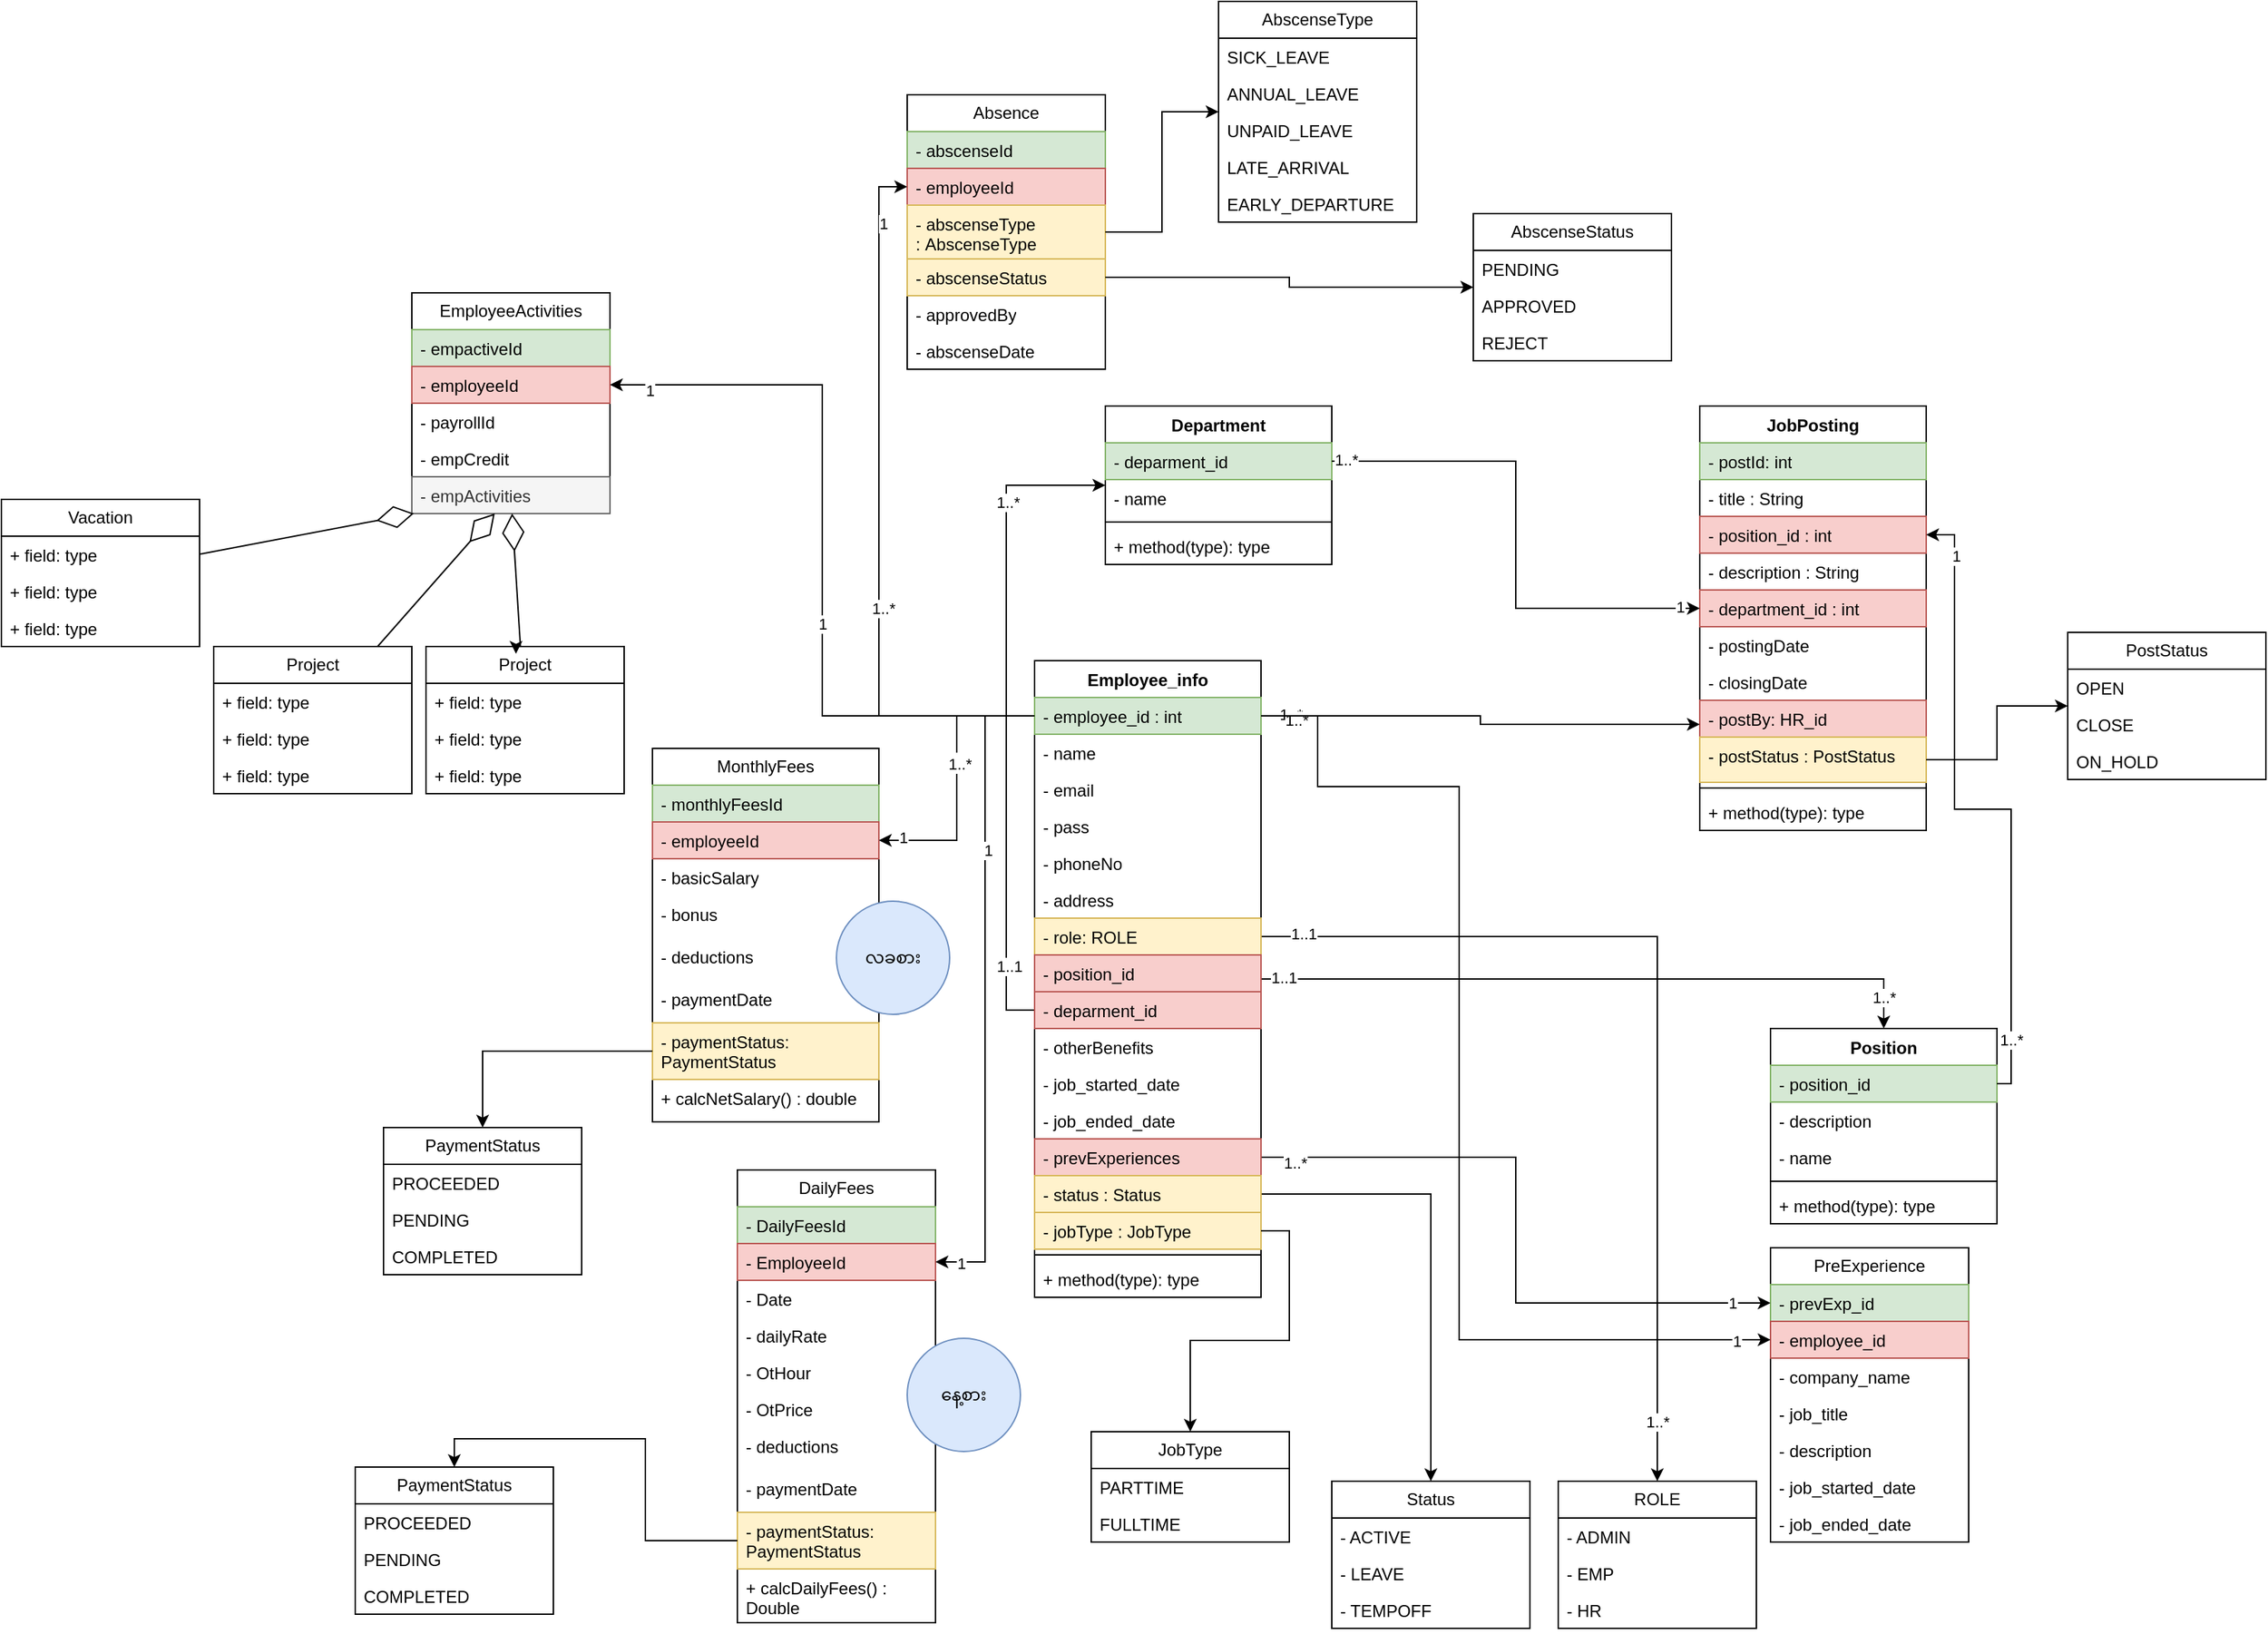 <mxfile version="28.0.4">
  <diagram name="Page-1" id="ee27kHc8algbAfOCzAJo">
    <mxGraphModel dx="3001" dy="1971" grid="1" gridSize="10" guides="1" tooltips="1" connect="1" arrows="1" fold="1" page="1" pageScale="1" pageWidth="1100" pageHeight="850" math="0" shadow="0">
      <root>
        <mxCell id="0" />
        <mxCell id="1" parent="0" />
        <mxCell id="5F5zVqyueiuRCVXOXO70-5" value="ROLE" style="swimlane;fontStyle=0;childLayout=stackLayout;horizontal=1;startSize=26;fillColor=none;horizontalStack=0;resizeParent=1;resizeParentMax=0;resizeLast=0;collapsible=1;marginBottom=0;whiteSpace=wrap;html=1;" parent="1" vertex="1">
          <mxGeometry x="600" y="590" width="140" height="104" as="geometry" />
        </mxCell>
        <mxCell id="5F5zVqyueiuRCVXOXO70-6" value="- ADMIN" style="text;strokeColor=none;fillColor=none;align=left;verticalAlign=top;spacingLeft=4;spacingRight=4;overflow=hidden;rotatable=0;points=[[0,0.5],[1,0.5]];portConstraint=eastwest;whiteSpace=wrap;html=1;" parent="5F5zVqyueiuRCVXOXO70-5" vertex="1">
          <mxGeometry y="26" width="140" height="26" as="geometry" />
        </mxCell>
        <mxCell id="5F5zVqyueiuRCVXOXO70-7" value="- EMP" style="text;strokeColor=none;fillColor=none;align=left;verticalAlign=top;spacingLeft=4;spacingRight=4;overflow=hidden;rotatable=0;points=[[0,0.5],[1,0.5]];portConstraint=eastwest;whiteSpace=wrap;html=1;" parent="5F5zVqyueiuRCVXOXO70-5" vertex="1">
          <mxGeometry y="52" width="140" height="26" as="geometry" />
        </mxCell>
        <mxCell id="5F5zVqyueiuRCVXOXO70-8" value="- HR" style="text;strokeColor=none;fillColor=none;align=left;verticalAlign=top;spacingLeft=4;spacingRight=4;overflow=hidden;rotatable=0;points=[[0,0.5],[1,0.5]];portConstraint=eastwest;whiteSpace=wrap;html=1;" parent="5F5zVqyueiuRCVXOXO70-5" vertex="1">
          <mxGeometry y="78" width="140" height="26" as="geometry" />
        </mxCell>
        <mxCell id="5F5zVqyueiuRCVXOXO70-37" value="Status" style="swimlane;fontStyle=0;childLayout=stackLayout;horizontal=1;startSize=26;fillColor=none;horizontalStack=0;resizeParent=1;resizeParentMax=0;resizeLast=0;collapsible=1;marginBottom=0;whiteSpace=wrap;html=1;" parent="1" vertex="1">
          <mxGeometry x="440" y="590" width="140" height="104" as="geometry" />
        </mxCell>
        <mxCell id="5F5zVqyueiuRCVXOXO70-38" value="- ACTIVE&lt;span style=&quot;white-space: pre;&quot;&gt;&#x9;&lt;/span&gt;" style="text;strokeColor=none;fillColor=none;align=left;verticalAlign=top;spacingLeft=4;spacingRight=4;overflow=hidden;rotatable=0;points=[[0,0.5],[1,0.5]];portConstraint=eastwest;whiteSpace=wrap;html=1;" parent="5F5zVqyueiuRCVXOXO70-37" vertex="1">
          <mxGeometry y="26" width="140" height="26" as="geometry" />
        </mxCell>
        <mxCell id="5F5zVqyueiuRCVXOXO70-39" value="- LEAVE" style="text;strokeColor=none;fillColor=none;align=left;verticalAlign=top;spacingLeft=4;spacingRight=4;overflow=hidden;rotatable=0;points=[[0,0.5],[1,0.5]];portConstraint=eastwest;whiteSpace=wrap;html=1;" parent="5F5zVqyueiuRCVXOXO70-37" vertex="1">
          <mxGeometry y="52" width="140" height="26" as="geometry" />
        </mxCell>
        <mxCell id="5F5zVqyueiuRCVXOXO70-40" value="- TEMPOFF" style="text;strokeColor=none;fillColor=none;align=left;verticalAlign=top;spacingLeft=4;spacingRight=4;overflow=hidden;rotatable=0;points=[[0,0.5],[1,0.5]];portConstraint=eastwest;whiteSpace=wrap;html=1;" parent="5F5zVqyueiuRCVXOXO70-37" vertex="1">
          <mxGeometry y="78" width="140" height="26" as="geometry" />
        </mxCell>
        <mxCell id="3r36-KU8bIKR_UHafq0v-5" style="edgeStyle=orthogonalEdgeStyle;rounded=0;orthogonalLoop=1;jettySize=auto;html=1;entryX=0.5;entryY=0;entryDx=0;entryDy=0;exitX=1;exitY=0.5;exitDx=0;exitDy=0;" parent="1" source="3r36-KU8bIKR_UHafq0v-51" target="3r36-KU8bIKR_UHafq0v-36" edge="1">
          <mxGeometry relative="1" as="geometry">
            <mxPoint x="490" y="229" as="sourcePoint" />
            <mxPoint x="870" y="260" as="targetPoint" />
          </mxGeometry>
        </mxCell>
        <mxCell id="3r36-KU8bIKR_UHafq0v-8" value="1..*" style="edgeLabel;html=1;align=center;verticalAlign=middle;resizable=0;points=[];" parent="3r36-KU8bIKR_UHafq0v-5" vertex="1" connectable="0">
          <mxGeometry x="0.905" relative="1" as="geometry">
            <mxPoint as="offset" />
          </mxGeometry>
        </mxCell>
        <mxCell id="3r36-KU8bIKR_UHafq0v-89" value="1..1" style="edgeLabel;html=1;align=center;verticalAlign=middle;resizable=0;points=[];" parent="3r36-KU8bIKR_UHafq0v-5" vertex="1" connectable="0">
          <mxGeometry x="-0.935" y="1" relative="1" as="geometry">
            <mxPoint as="offset" />
          </mxGeometry>
        </mxCell>
        <mxCell id="3r36-KU8bIKR_UHafq0v-9" style="edgeStyle=orthogonalEdgeStyle;rounded=0;orthogonalLoop=1;jettySize=auto;html=1;exitX=1;exitY=0.5;exitDx=0;exitDy=0;" parent="1" source="3r36-KU8bIKR_UHafq0v-74" target="5F5zVqyueiuRCVXOXO70-5" edge="1">
          <mxGeometry relative="1" as="geometry">
            <mxPoint x="490" y="203" as="sourcePoint" />
          </mxGeometry>
        </mxCell>
        <mxCell id="3r36-KU8bIKR_UHafq0v-18" value="1..*" style="edgeLabel;html=1;align=center;verticalAlign=middle;resizable=0;points=[];" parent="3r36-KU8bIKR_UHafq0v-9" vertex="1" connectable="0">
          <mxGeometry x="0.873" relative="1" as="geometry">
            <mxPoint as="offset" />
          </mxGeometry>
        </mxCell>
        <mxCell id="3r36-KU8bIKR_UHafq0v-19" value="1..1" style="edgeLabel;html=1;align=center;verticalAlign=middle;resizable=0;points=[];" parent="3r36-KU8bIKR_UHafq0v-9" vertex="1" connectable="0">
          <mxGeometry x="-0.911" y="2" relative="1" as="geometry">
            <mxPoint as="offset" />
          </mxGeometry>
        </mxCell>
        <mxCell id="3r36-KU8bIKR_UHafq0v-10" style="edgeStyle=orthogonalEdgeStyle;rounded=0;orthogonalLoop=1;jettySize=auto;html=1;exitX=1;exitY=0.5;exitDx=0;exitDy=0;entryX=0.5;entryY=0;entryDx=0;entryDy=0;" parent="1" source="3r36-KU8bIKR_UHafq0v-79" target="5F5zVqyueiuRCVXOXO70-37" edge="1">
          <mxGeometry relative="1" as="geometry">
            <mxPoint x="490" y="333" as="sourcePoint" />
          </mxGeometry>
        </mxCell>
        <mxCell id="3r36-KU8bIKR_UHafq0v-16" style="edgeStyle=orthogonalEdgeStyle;rounded=0;orthogonalLoop=1;jettySize=auto;html=1;exitX=0;exitY=0.5;exitDx=0;exitDy=0;" parent="1" source="3r36-KU8bIKR_UHafq0v-76" target="3r36-KU8bIKR_UHafq0v-43" edge="1">
          <mxGeometry relative="1" as="geometry">
            <mxPoint x="350" y="255.0" as="sourcePoint" />
            <mxPoint x="230" y="242.048" as="targetPoint" />
            <Array as="points">
              <mxPoint x="210" y="257" />
              <mxPoint x="210" y="-114" />
            </Array>
          </mxGeometry>
        </mxCell>
        <mxCell id="3r36-KU8bIKR_UHafq0v-20" value="1..*" style="edgeLabel;html=1;align=center;verticalAlign=middle;resizable=0;points=[];" parent="3r36-KU8bIKR_UHafq0v-16" vertex="1" connectable="0">
          <mxGeometry x="0.645" y="-1" relative="1" as="geometry">
            <mxPoint as="offset" />
          </mxGeometry>
        </mxCell>
        <mxCell id="3r36-KU8bIKR_UHafq0v-21" value="1..1" style="edgeLabel;html=1;align=center;verticalAlign=middle;resizable=0;points=[];" parent="3r36-KU8bIKR_UHafq0v-16" vertex="1" connectable="0">
          <mxGeometry x="-0.778" y="-2" relative="1" as="geometry">
            <mxPoint as="offset" />
          </mxGeometry>
        </mxCell>
        <mxCell id="3r36-KU8bIKR_UHafq0v-22" value="PreExperience" style="swimlane;fontStyle=0;childLayout=stackLayout;horizontal=1;startSize=26;fillColor=none;horizontalStack=0;resizeParent=1;resizeParentMax=0;resizeLast=0;collapsible=1;marginBottom=0;whiteSpace=wrap;html=1;" parent="1" vertex="1">
          <mxGeometry x="750" y="425" width="140" height="208" as="geometry" />
        </mxCell>
        <mxCell id="3r36-KU8bIKR_UHafq0v-23" value="- prevExp_id" style="text;strokeColor=#82b366;fillColor=#d5e8d4;align=left;verticalAlign=top;spacingLeft=4;spacingRight=4;overflow=hidden;rotatable=0;points=[[0,0.5],[1,0.5]];portConstraint=eastwest;whiteSpace=wrap;html=1;" parent="3r36-KU8bIKR_UHafq0v-22" vertex="1">
          <mxGeometry y="26" width="140" height="26" as="geometry" />
        </mxCell>
        <mxCell id="3r36-KU8bIKR_UHafq0v-24" value="- employee_id" style="text;strokeColor=#b85450;fillColor=#f8cecc;align=left;verticalAlign=top;spacingLeft=4;spacingRight=4;overflow=hidden;rotatable=0;points=[[0,0.5],[1,0.5]];portConstraint=eastwest;whiteSpace=wrap;html=1;" parent="3r36-KU8bIKR_UHafq0v-22" vertex="1">
          <mxGeometry y="52" width="140" height="26" as="geometry" />
        </mxCell>
        <mxCell id="3r36-KU8bIKR_UHafq0v-29" value="- company_name" style="text;strokeColor=none;fillColor=none;align=left;verticalAlign=top;spacingLeft=4;spacingRight=4;overflow=hidden;rotatable=0;points=[[0,0.5],[1,0.5]];portConstraint=eastwest;whiteSpace=wrap;html=1;" parent="3r36-KU8bIKR_UHafq0v-22" vertex="1">
          <mxGeometry y="78" width="140" height="26" as="geometry" />
        </mxCell>
        <mxCell id="3r36-KU8bIKR_UHafq0v-25" value="- job_title" style="text;strokeColor=none;fillColor=none;align=left;verticalAlign=top;spacingLeft=4;spacingRight=4;overflow=hidden;rotatable=0;points=[[0,0.5],[1,0.5]];portConstraint=eastwest;whiteSpace=wrap;html=1;" parent="3r36-KU8bIKR_UHafq0v-22" vertex="1">
          <mxGeometry y="104" width="140" height="26" as="geometry" />
        </mxCell>
        <mxCell id="3r36-KU8bIKR_UHafq0v-99" value="- description" style="text;strokeColor=none;fillColor=none;align=left;verticalAlign=top;spacingLeft=4;spacingRight=4;overflow=hidden;rotatable=0;points=[[0,0.5],[1,0.5]];portConstraint=eastwest;whiteSpace=wrap;html=1;" parent="3r36-KU8bIKR_UHafq0v-22" vertex="1">
          <mxGeometry y="130" width="140" height="26" as="geometry" />
        </mxCell>
        <mxCell id="3r36-KU8bIKR_UHafq0v-26" value="- job_started_date" style="text;strokeColor=none;fillColor=none;align=left;verticalAlign=top;spacingLeft=4;spacingRight=4;overflow=hidden;rotatable=0;points=[[0,0.5],[1,0.5]];portConstraint=eastwest;whiteSpace=wrap;html=1;" parent="3r36-KU8bIKR_UHafq0v-22" vertex="1">
          <mxGeometry y="156" width="140" height="26" as="geometry" />
        </mxCell>
        <mxCell id="3r36-KU8bIKR_UHafq0v-27" value="- job_ended_date" style="text;strokeColor=none;fillColor=none;align=left;verticalAlign=top;spacingLeft=4;spacingRight=4;overflow=hidden;rotatable=0;points=[[0,0.5],[1,0.5]];portConstraint=eastwest;whiteSpace=wrap;html=1;" parent="3r36-KU8bIKR_UHafq0v-22" vertex="1">
          <mxGeometry y="182" width="140" height="26" as="geometry" />
        </mxCell>
        <mxCell id="3r36-KU8bIKR_UHafq0v-30" value="" style="edgeStyle=orthogonalEdgeStyle;rounded=0;orthogonalLoop=1;jettySize=auto;html=1;exitX=1;exitY=0.5;exitDx=0;exitDy=0;" parent="1" source="3r36-KU8bIKR_UHafq0v-82" target="3r36-KU8bIKR_UHafq0v-23" edge="1">
          <mxGeometry x="-0.001" relative="1" as="geometry">
            <mxPoint x="490" y="411" as="sourcePoint" />
            <mxPoint as="offset" />
          </mxGeometry>
        </mxCell>
        <mxCell id="LSk2oInSMN4qlBTYYNHB-20" value="1..*" style="edgeLabel;html=1;align=center;verticalAlign=middle;resizable=0;points=[];" parent="3r36-KU8bIKR_UHafq0v-30" vertex="1" connectable="0">
          <mxGeometry x="-0.897" y="-4" relative="1" as="geometry">
            <mxPoint as="offset" />
          </mxGeometry>
        </mxCell>
        <mxCell id="LSk2oInSMN4qlBTYYNHB-22" value="1" style="edgeLabel;html=1;align=center;verticalAlign=middle;resizable=0;points=[];" parent="3r36-KU8bIKR_UHafq0v-30" vertex="1" connectable="0">
          <mxGeometry x="0.883" relative="1" as="geometry">
            <mxPoint as="offset" />
          </mxGeometry>
        </mxCell>
        <mxCell id="3r36-KU8bIKR_UHafq0v-31" style="edgeStyle=orthogonalEdgeStyle;rounded=0;orthogonalLoop=1;jettySize=auto;html=1;entryX=0;entryY=0.5;entryDx=0;entryDy=0;exitX=1;exitY=0.5;exitDx=0;exitDy=0;" parent="1" source="3r36-KU8bIKR_UHafq0v-70" target="3r36-KU8bIKR_UHafq0v-24" edge="1">
          <mxGeometry relative="1" as="geometry">
            <mxPoint x="490" y="99" as="sourcePoint" />
            <Array as="points">
              <mxPoint x="430" y="99" />
              <mxPoint x="530" y="99" />
              <mxPoint x="530" y="490" />
            </Array>
          </mxGeometry>
        </mxCell>
        <mxCell id="LSk2oInSMN4qlBTYYNHB-18" value="1..*" style="edgeLabel;html=1;align=center;verticalAlign=middle;resizable=0;points=[];" parent="3r36-KU8bIKR_UHafq0v-31" vertex="1" connectable="0">
          <mxGeometry x="-0.949" y="1" relative="1" as="geometry">
            <mxPoint as="offset" />
          </mxGeometry>
        </mxCell>
        <mxCell id="LSk2oInSMN4qlBTYYNHB-19" value="1" style="edgeLabel;html=1;align=center;verticalAlign=middle;resizable=0;points=[];" parent="3r36-KU8bIKR_UHafq0v-31" vertex="1" connectable="0">
          <mxGeometry x="0.939" y="-1" relative="1" as="geometry">
            <mxPoint as="offset" />
          </mxGeometry>
        </mxCell>
        <mxCell id="LSk2oInSMN4qlBTYYNHB-21" value="1..*" style="edgeLabel;html=1;align=center;verticalAlign=middle;resizable=0;points=[];" parent="3r36-KU8bIKR_UHafq0v-31" vertex="1" connectable="0">
          <mxGeometry x="-0.939" y="-3" relative="1" as="geometry">
            <mxPoint as="offset" />
          </mxGeometry>
        </mxCell>
        <mxCell id="3r36-KU8bIKR_UHafq0v-36" value="Position" style="swimlane;fontStyle=1;align=center;verticalAlign=top;childLayout=stackLayout;horizontal=1;startSize=26;horizontalStack=0;resizeParent=1;resizeParentMax=0;resizeLast=0;collapsible=1;marginBottom=0;whiteSpace=wrap;html=1;" parent="1" vertex="1">
          <mxGeometry x="750" y="270" width="160" height="138" as="geometry" />
        </mxCell>
        <mxCell id="3r36-KU8bIKR_UHafq0v-40" value="-&amp;nbsp;position_id" style="text;strokeColor=#82b366;fillColor=#d5e8d4;align=left;verticalAlign=top;spacingLeft=4;spacingRight=4;overflow=hidden;rotatable=0;points=[[0,0.5],[1,0.5]];portConstraint=eastwest;whiteSpace=wrap;html=1;" parent="3r36-KU8bIKR_UHafq0v-36" vertex="1">
          <mxGeometry y="26" width="160" height="26" as="geometry" />
        </mxCell>
        <mxCell id="3r36-KU8bIKR_UHafq0v-42" value="- description" style="text;strokeColor=none;fillColor=none;align=left;verticalAlign=top;spacingLeft=4;spacingRight=4;overflow=hidden;rotatable=0;points=[[0,0.5],[1,0.5]];portConstraint=eastwest;whiteSpace=wrap;html=1;" parent="3r36-KU8bIKR_UHafq0v-36" vertex="1">
          <mxGeometry y="52" width="160" height="26" as="geometry" />
        </mxCell>
        <mxCell id="3r36-KU8bIKR_UHafq0v-41" value="- name" style="text;strokeColor=none;fillColor=none;align=left;verticalAlign=top;spacingLeft=4;spacingRight=4;overflow=hidden;rotatable=0;points=[[0,0.5],[1,0.5]];portConstraint=eastwest;whiteSpace=wrap;html=1;" parent="3r36-KU8bIKR_UHafq0v-36" vertex="1">
          <mxGeometry y="78" width="160" height="26" as="geometry" />
        </mxCell>
        <mxCell id="3r36-KU8bIKR_UHafq0v-38" value="" style="line;strokeWidth=1;fillColor=none;align=left;verticalAlign=middle;spacingTop=-1;spacingLeft=3;spacingRight=3;rotatable=0;labelPosition=right;points=[];portConstraint=eastwest;strokeColor=inherit;" parent="3r36-KU8bIKR_UHafq0v-36" vertex="1">
          <mxGeometry y="104" width="160" height="8" as="geometry" />
        </mxCell>
        <mxCell id="3r36-KU8bIKR_UHafq0v-39" value="+ method(type): type" style="text;strokeColor=none;fillColor=none;align=left;verticalAlign=top;spacingLeft=4;spacingRight=4;overflow=hidden;rotatable=0;points=[[0,0.5],[1,0.5]];portConstraint=eastwest;whiteSpace=wrap;html=1;" parent="3r36-KU8bIKR_UHafq0v-36" vertex="1">
          <mxGeometry y="112" width="160" height="26" as="geometry" />
        </mxCell>
        <mxCell id="3r36-KU8bIKR_UHafq0v-43" value="Department" style="swimlane;fontStyle=1;align=center;verticalAlign=top;childLayout=stackLayout;horizontal=1;startSize=26;horizontalStack=0;resizeParent=1;resizeParentMax=0;resizeLast=0;collapsible=1;marginBottom=0;whiteSpace=wrap;html=1;" parent="1" vertex="1">
          <mxGeometry x="280" y="-170" width="160" height="112" as="geometry" />
        </mxCell>
        <mxCell id="3r36-KU8bIKR_UHafq0v-44" value="- deparment_id" style="text;strokeColor=#82b366;fillColor=#d5e8d4;align=left;verticalAlign=top;spacingLeft=4;spacingRight=4;overflow=hidden;rotatable=0;points=[[0,0.5],[1,0.5]];portConstraint=eastwest;whiteSpace=wrap;html=1;" parent="3r36-KU8bIKR_UHafq0v-43" vertex="1">
          <mxGeometry y="26" width="160" height="26" as="geometry" />
        </mxCell>
        <mxCell id="3r36-KU8bIKR_UHafq0v-46" value="- name" style="text;strokeColor=none;fillColor=none;align=left;verticalAlign=top;spacingLeft=4;spacingRight=4;overflow=hidden;rotatable=0;points=[[0,0.5],[1,0.5]];portConstraint=eastwest;whiteSpace=wrap;html=1;" parent="3r36-KU8bIKR_UHafq0v-43" vertex="1">
          <mxGeometry y="52" width="160" height="26" as="geometry" />
        </mxCell>
        <mxCell id="3r36-KU8bIKR_UHafq0v-47" value="" style="line;strokeWidth=1;fillColor=none;align=left;verticalAlign=middle;spacingTop=-1;spacingLeft=3;spacingRight=3;rotatable=0;labelPosition=right;points=[];portConstraint=eastwest;strokeColor=inherit;" parent="3r36-KU8bIKR_UHafq0v-43" vertex="1">
          <mxGeometry y="78" width="160" height="8" as="geometry" />
        </mxCell>
        <mxCell id="3r36-KU8bIKR_UHafq0v-48" value="+ method(type): type" style="text;strokeColor=none;fillColor=none;align=left;verticalAlign=top;spacingLeft=4;spacingRight=4;overflow=hidden;rotatable=0;points=[[0,0.5],[1,0.5]];portConstraint=eastwest;whiteSpace=wrap;html=1;" parent="3r36-KU8bIKR_UHafq0v-43" vertex="1">
          <mxGeometry y="86" width="160" height="26" as="geometry" />
        </mxCell>
        <mxCell id="3r36-KU8bIKR_UHafq0v-51" value="Employee_info" style="swimlane;fontStyle=1;align=center;verticalAlign=top;childLayout=stackLayout;horizontal=1;startSize=26;horizontalStack=0;resizeParent=1;resizeParentMax=0;resizeLast=0;collapsible=1;marginBottom=0;whiteSpace=wrap;html=1;" parent="1" vertex="1">
          <mxGeometry x="230" y="10" width="160" height="450" as="geometry" />
        </mxCell>
        <mxCell id="3r36-KU8bIKR_UHafq0v-70" value="- employee_id : int" style="text;strokeColor=#82b366;fillColor=#d5e8d4;align=left;verticalAlign=top;spacingLeft=4;spacingRight=4;overflow=hidden;rotatable=0;points=[[0,0.5],[1,0.5]];portConstraint=eastwest;whiteSpace=wrap;html=1;" parent="3r36-KU8bIKR_UHafq0v-51" vertex="1">
          <mxGeometry y="26" width="160" height="26" as="geometry" />
        </mxCell>
        <mxCell id="3r36-KU8bIKR_UHafq0v-87" value="- name" style="text;strokeColor=none;fillColor=none;align=left;verticalAlign=top;spacingLeft=4;spacingRight=4;overflow=hidden;rotatable=0;points=[[0,0.5],[1,0.5]];portConstraint=eastwest;whiteSpace=wrap;html=1;" parent="3r36-KU8bIKR_UHafq0v-51" vertex="1">
          <mxGeometry y="52" width="160" height="26" as="geometry" />
        </mxCell>
        <mxCell id="3r36-KU8bIKR_UHafq0v-86" value="- email" style="text;strokeColor=none;fillColor=none;align=left;verticalAlign=top;spacingLeft=4;spacingRight=4;overflow=hidden;rotatable=0;points=[[0,0.5],[1,0.5]];portConstraint=eastwest;whiteSpace=wrap;html=1;" parent="3r36-KU8bIKR_UHafq0v-51" vertex="1">
          <mxGeometry y="78" width="160" height="26" as="geometry" />
        </mxCell>
        <mxCell id="3r36-KU8bIKR_UHafq0v-85" value="- pass" style="text;strokeColor=none;fillColor=none;align=left;verticalAlign=top;spacingLeft=4;spacingRight=4;overflow=hidden;rotatable=0;points=[[0,0.5],[1,0.5]];portConstraint=eastwest;whiteSpace=wrap;html=1;" parent="3r36-KU8bIKR_UHafq0v-51" vertex="1">
          <mxGeometry y="104" width="160" height="26" as="geometry" />
        </mxCell>
        <mxCell id="3r36-KU8bIKR_UHafq0v-77" value="- phoneNo" style="text;strokeColor=none;fillColor=none;align=left;verticalAlign=top;spacingLeft=4;spacingRight=4;overflow=hidden;rotatable=0;points=[[0,0.5],[1,0.5]];portConstraint=eastwest;whiteSpace=wrap;html=1;" parent="3r36-KU8bIKR_UHafq0v-51" vertex="1">
          <mxGeometry y="130" width="160" height="26" as="geometry" />
        </mxCell>
        <mxCell id="3r36-KU8bIKR_UHafq0v-78" value="- address" style="text;strokeColor=none;fillColor=none;align=left;verticalAlign=top;spacingLeft=4;spacingRight=4;overflow=hidden;rotatable=0;points=[[0,0.5],[1,0.5]];portConstraint=eastwest;whiteSpace=wrap;html=1;" parent="3r36-KU8bIKR_UHafq0v-51" vertex="1">
          <mxGeometry y="156" width="160" height="26" as="geometry" />
        </mxCell>
        <mxCell id="3r36-KU8bIKR_UHafq0v-74" value="- role: ROLE" style="text;strokeColor=#d6b656;fillColor=#fff2cc;align=left;verticalAlign=top;spacingLeft=4;spacingRight=4;overflow=hidden;rotatable=0;points=[[0,0.5],[1,0.5]];portConstraint=eastwest;whiteSpace=wrap;html=1;" parent="3r36-KU8bIKR_UHafq0v-51" vertex="1">
          <mxGeometry y="182" width="160" height="26" as="geometry" />
        </mxCell>
        <mxCell id="3r36-KU8bIKR_UHafq0v-75" value="- position_id" style="text;strokeColor=#b85450;fillColor=#f8cecc;align=left;verticalAlign=top;spacingLeft=4;spacingRight=4;overflow=hidden;rotatable=0;points=[[0,0.5],[1,0.5]];portConstraint=eastwest;whiteSpace=wrap;html=1;" parent="3r36-KU8bIKR_UHafq0v-51" vertex="1">
          <mxGeometry y="208" width="160" height="26" as="geometry" />
        </mxCell>
        <mxCell id="3r36-KU8bIKR_UHafq0v-76" value="- deparment_id" style="text;strokeColor=#b85450;fillColor=#f8cecc;align=left;verticalAlign=top;spacingLeft=4;spacingRight=4;overflow=hidden;rotatable=0;points=[[0,0.5],[1,0.5]];portConstraint=eastwest;whiteSpace=wrap;html=1;" parent="3r36-KU8bIKR_UHafq0v-51" vertex="1">
          <mxGeometry y="234" width="160" height="26" as="geometry" />
        </mxCell>
        <mxCell id="3r36-KU8bIKR_UHafq0v-81" value="- otherBenefits" style="text;strokeColor=none;fillColor=none;align=left;verticalAlign=top;spacingLeft=4;spacingRight=4;overflow=hidden;rotatable=0;points=[[0,0.5],[1,0.5]];portConstraint=eastwest;whiteSpace=wrap;html=1;" parent="3r36-KU8bIKR_UHafq0v-51" vertex="1">
          <mxGeometry y="260" width="160" height="26" as="geometry" />
        </mxCell>
        <mxCell id="3r36-KU8bIKR_UHafq0v-88" value="- job_started_date" style="text;strokeColor=none;fillColor=none;align=left;verticalAlign=top;spacingLeft=4;spacingRight=4;overflow=hidden;rotatable=0;points=[[0,0.5],[1,0.5]];portConstraint=eastwest;whiteSpace=wrap;html=1;" parent="3r36-KU8bIKR_UHafq0v-51" vertex="1">
          <mxGeometry y="286" width="160" height="26" as="geometry" />
        </mxCell>
        <mxCell id="3r36-KU8bIKR_UHafq0v-84" value="- job_ended_date" style="text;strokeColor=none;fillColor=none;align=left;verticalAlign=top;spacingLeft=4;spacingRight=4;overflow=hidden;rotatable=0;points=[[0,0.5],[1,0.5]];portConstraint=eastwest;whiteSpace=wrap;html=1;" parent="3r36-KU8bIKR_UHafq0v-51" vertex="1">
          <mxGeometry y="312" width="160" height="26" as="geometry" />
        </mxCell>
        <mxCell id="3r36-KU8bIKR_UHafq0v-82" value="- prevExperiences" style="text;strokeColor=#b85450;fillColor=#f8cecc;align=left;verticalAlign=top;spacingLeft=4;spacingRight=4;overflow=hidden;rotatable=0;points=[[0,0.5],[1,0.5]];portConstraint=eastwest;whiteSpace=wrap;html=1;" parent="3r36-KU8bIKR_UHafq0v-51" vertex="1">
          <mxGeometry y="338" width="160" height="26" as="geometry" />
        </mxCell>
        <mxCell id="3r36-KU8bIKR_UHafq0v-79" value="- status : Status" style="text;strokeColor=#d6b656;fillColor=#fff2cc;align=left;verticalAlign=top;spacingLeft=4;spacingRight=4;overflow=hidden;rotatable=0;points=[[0,0.5],[1,0.5]];portConstraint=eastwest;whiteSpace=wrap;html=1;" parent="3r36-KU8bIKR_UHafq0v-51" vertex="1">
          <mxGeometry y="364" width="160" height="26" as="geometry" />
        </mxCell>
        <mxCell id="P9EVFQtQNTjSJ5TcR9gu-7" value="- jobType : JobType" style="text;strokeColor=#d6b656;fillColor=#fff2cc;align=left;verticalAlign=top;spacingLeft=4;spacingRight=4;overflow=hidden;rotatable=0;points=[[0,0.5],[1,0.5]];portConstraint=eastwest;whiteSpace=wrap;html=1;" parent="3r36-KU8bIKR_UHafq0v-51" vertex="1">
          <mxGeometry y="390" width="160" height="26" as="geometry" />
        </mxCell>
        <mxCell id="3r36-KU8bIKR_UHafq0v-53" value="" style="line;strokeWidth=1;fillColor=none;align=left;verticalAlign=middle;spacingTop=-1;spacingLeft=3;spacingRight=3;rotatable=0;labelPosition=right;points=[];portConstraint=eastwest;strokeColor=inherit;" parent="3r36-KU8bIKR_UHafq0v-51" vertex="1">
          <mxGeometry y="416" width="160" height="8" as="geometry" />
        </mxCell>
        <mxCell id="3r36-KU8bIKR_UHafq0v-54" value="+ method(type): type" style="text;strokeColor=none;fillColor=none;align=left;verticalAlign=top;spacingLeft=4;spacingRight=4;overflow=hidden;rotatable=0;points=[[0,0.5],[1,0.5]];portConstraint=eastwest;whiteSpace=wrap;html=1;" parent="3r36-KU8bIKR_UHafq0v-51" vertex="1">
          <mxGeometry y="424" width="160" height="26" as="geometry" />
        </mxCell>
        <mxCell id="LSk2oInSMN4qlBTYYNHB-1" value="JobPosting" style="swimlane;fontStyle=1;align=center;verticalAlign=top;childLayout=stackLayout;horizontal=1;startSize=26;horizontalStack=0;resizeParent=1;resizeParentMax=0;resizeLast=0;collapsible=1;marginBottom=0;whiteSpace=wrap;html=1;" parent="1" vertex="1">
          <mxGeometry x="700" y="-170" width="160" height="300" as="geometry" />
        </mxCell>
        <mxCell id="LSk2oInSMN4qlBTYYNHB-2" value="- postId: int" style="text;strokeColor=#82b366;fillColor=#d5e8d4;align=left;verticalAlign=top;spacingLeft=4;spacingRight=4;overflow=hidden;rotatable=0;points=[[0,0.5],[1,0.5]];portConstraint=eastwest;whiteSpace=wrap;html=1;" parent="LSk2oInSMN4qlBTYYNHB-1" vertex="1">
          <mxGeometry y="26" width="160" height="26" as="geometry" />
        </mxCell>
        <mxCell id="LSk2oInSMN4qlBTYYNHB-8" value="- title : String" style="text;strokeColor=none;fillColor=none;align=left;verticalAlign=top;spacingLeft=4;spacingRight=4;overflow=hidden;rotatable=0;points=[[0,0.5],[1,0.5]];portConstraint=eastwest;whiteSpace=wrap;html=1;" parent="LSk2oInSMN4qlBTYYNHB-1" vertex="1">
          <mxGeometry y="52" width="160" height="26" as="geometry" />
        </mxCell>
        <mxCell id="LSk2oInSMN4qlBTYYNHB-11" value="- position_id : int" style="text;strokeColor=#b85450;fillColor=#f8cecc;align=left;verticalAlign=top;spacingLeft=4;spacingRight=4;overflow=hidden;rotatable=0;points=[[0,0.5],[1,0.5]];portConstraint=eastwest;whiteSpace=wrap;html=1;" parent="LSk2oInSMN4qlBTYYNHB-1" vertex="1">
          <mxGeometry y="78" width="160" height="26" as="geometry" />
        </mxCell>
        <mxCell id="LSk2oInSMN4qlBTYYNHB-12" value="- description : String" style="text;strokeColor=none;fillColor=none;align=left;verticalAlign=top;spacingLeft=4;spacingRight=4;overflow=hidden;rotatable=0;points=[[0,0.5],[1,0.5]];portConstraint=eastwest;whiteSpace=wrap;html=1;" parent="LSk2oInSMN4qlBTYYNHB-1" vertex="1">
          <mxGeometry y="104" width="160" height="26" as="geometry" />
        </mxCell>
        <mxCell id="LSk2oInSMN4qlBTYYNHB-13" value="- department_id : int" style="text;strokeColor=#b85450;fillColor=#f8cecc;align=left;verticalAlign=top;spacingLeft=4;spacingRight=4;overflow=hidden;rotatable=0;points=[[0,0.5],[1,0.5]];portConstraint=eastwest;whiteSpace=wrap;html=1;" parent="LSk2oInSMN4qlBTYYNHB-1" vertex="1">
          <mxGeometry y="130" width="160" height="26" as="geometry" />
        </mxCell>
        <mxCell id="LSk2oInSMN4qlBTYYNHB-14" value="- postingDate&lt;span style=&quot;color: rgba(0, 0, 0, 0); font-family: monospace; font-size: 0px; text-wrap-mode: nowrap;&quot;&gt;%3CmxGraphModel%3E%3Croot%3E%3CmxCell%20id%3D%220%22%2F%3E%3CmxCell%20id%3D%221%22%20parent%3D%220%22%2F%3E%3CmxCell%20id%3D%222%22%20value%3D%22-%20department_id%20%3A%20int%22%20style%3D%22text%3BstrokeColor%3Dnone%3BfillColor%3Dnone%3Balign%3Dleft%3BverticalAlign%3Dtop%3BspacingLeft%3D4%3BspacingRight%3D4%3Boverflow%3Dhidden%3Brotatable%3D0%3Bpoints%3D%5B%5B0%2C0.5%5D%2C%5B1%2C0.5%5D%5D%3BportConstraint%3Deastwest%3BwhiteSpace%3Dwrap%3Bhtml%3D1%3B%22%20vertex%3D%221%22%20parent%3D%221%22%3E%3CmxGeometry%20x%3D%2230%22%20y%3D%22633%22%20width%3D%22160%22%20height%3D%2226%22%20as%3D%22geometry%22%2F%3E%3C%2FmxCell%3E%3C%2Froot%3E%3C%2FmxGraphModel%3E&lt;/span&gt;" style="text;strokeColor=none;fillColor=none;align=left;verticalAlign=top;spacingLeft=4;spacingRight=4;overflow=hidden;rotatable=0;points=[[0,0.5],[1,0.5]];portConstraint=eastwest;whiteSpace=wrap;html=1;" parent="LSk2oInSMN4qlBTYYNHB-1" vertex="1">
          <mxGeometry y="156" width="160" height="26" as="geometry" />
        </mxCell>
        <mxCell id="LSk2oInSMN4qlBTYYNHB-15" value="- closingDate" style="text;strokeColor=none;fillColor=none;align=left;verticalAlign=top;spacingLeft=4;spacingRight=4;overflow=hidden;rotatable=0;points=[[0,0.5],[1,0.5]];portConstraint=eastwest;whiteSpace=wrap;html=1;" parent="LSk2oInSMN4qlBTYYNHB-1" vertex="1">
          <mxGeometry y="182" width="160" height="26" as="geometry" />
        </mxCell>
        <mxCell id="LSk2oInSMN4qlBTYYNHB-17" value="- postBy: HR_id" style="text;strokeColor=#b85450;fillColor=#f8cecc;align=left;verticalAlign=top;spacingLeft=4;spacingRight=4;overflow=hidden;rotatable=0;points=[[0,0.5],[1,0.5]];portConstraint=eastwest;whiteSpace=wrap;html=1;" parent="LSk2oInSMN4qlBTYYNHB-1" vertex="1">
          <mxGeometry y="208" width="160" height="26" as="geometry" />
        </mxCell>
        <mxCell id="LSk2oInSMN4qlBTYYNHB-16" value="- postStatus : PostStatus&amp;nbsp;" style="text;strokeColor=#d6b656;fillColor=#fff2cc;align=left;verticalAlign=top;spacingLeft=4;spacingRight=4;overflow=hidden;rotatable=0;points=[[0,0.5],[1,0.5]];portConstraint=eastwest;whiteSpace=wrap;html=1;" parent="LSk2oInSMN4qlBTYYNHB-1" vertex="1">
          <mxGeometry y="234" width="160" height="32" as="geometry" />
        </mxCell>
        <mxCell id="LSk2oInSMN4qlBTYYNHB-3" value="" style="line;strokeWidth=1;fillColor=none;align=left;verticalAlign=middle;spacingTop=-1;spacingLeft=3;spacingRight=3;rotatable=0;labelPosition=right;points=[];portConstraint=eastwest;strokeColor=inherit;" parent="LSk2oInSMN4qlBTYYNHB-1" vertex="1">
          <mxGeometry y="266" width="160" height="8" as="geometry" />
        </mxCell>
        <mxCell id="LSk2oInSMN4qlBTYYNHB-4" value="+ method(type): type" style="text;strokeColor=none;fillColor=none;align=left;verticalAlign=top;spacingLeft=4;spacingRight=4;overflow=hidden;rotatable=0;points=[[0,0.5],[1,0.5]];portConstraint=eastwest;whiteSpace=wrap;html=1;" parent="LSk2oInSMN4qlBTYYNHB-1" vertex="1">
          <mxGeometry y="274" width="160" height="26" as="geometry" />
        </mxCell>
        <mxCell id="LSk2oInSMN4qlBTYYNHB-23" style="edgeStyle=orthogonalEdgeStyle;rounded=0;orthogonalLoop=1;jettySize=auto;html=1;entryX=0;entryY=0.75;entryDx=0;entryDy=0;" parent="1" source="3r36-KU8bIKR_UHafq0v-70" target="LSk2oInSMN4qlBTYYNHB-1" edge="1">
          <mxGeometry relative="1" as="geometry" />
        </mxCell>
        <mxCell id="LSk2oInSMN4qlBTYYNHB-24" style="edgeStyle=orthogonalEdgeStyle;rounded=0;orthogonalLoop=1;jettySize=auto;html=1;entryX=1;entryY=0.5;entryDx=0;entryDy=0;" parent="1" source="3r36-KU8bIKR_UHafq0v-40" target="LSk2oInSMN4qlBTYYNHB-11" edge="1">
          <mxGeometry relative="1" as="geometry">
            <Array as="points">
              <mxPoint x="920" y="309" />
              <mxPoint x="920" y="115" />
              <mxPoint x="880" y="115" />
              <mxPoint x="880" y="-79" />
            </Array>
          </mxGeometry>
        </mxCell>
        <mxCell id="LSk2oInSMN4qlBTYYNHB-28" value="1" style="edgeLabel;html=1;align=center;verticalAlign=middle;resizable=0;points=[];" parent="LSk2oInSMN4qlBTYYNHB-24" vertex="1" connectable="0">
          <mxGeometry x="0.849" y="-1" relative="1" as="geometry">
            <mxPoint as="offset" />
          </mxGeometry>
        </mxCell>
        <mxCell id="LSk2oInSMN4qlBTYYNHB-29" value="1..*" style="edgeLabel;html=1;align=center;verticalAlign=middle;resizable=0;points=[];" parent="LSk2oInSMN4qlBTYYNHB-24" vertex="1" connectable="0">
          <mxGeometry x="-0.819" relative="1" as="geometry">
            <mxPoint as="offset" />
          </mxGeometry>
        </mxCell>
        <mxCell id="LSk2oInSMN4qlBTYYNHB-25" style="edgeStyle=orthogonalEdgeStyle;rounded=0;orthogonalLoop=1;jettySize=auto;html=1;" parent="1" source="3r36-KU8bIKR_UHafq0v-44" target="LSk2oInSMN4qlBTYYNHB-13" edge="1">
          <mxGeometry relative="1" as="geometry" />
        </mxCell>
        <mxCell id="LSk2oInSMN4qlBTYYNHB-26" value="1..*" style="edgeLabel;html=1;align=center;verticalAlign=middle;resizable=0;points=[];" parent="LSk2oInSMN4qlBTYYNHB-25" vertex="1" connectable="0">
          <mxGeometry x="-0.947" y="1" relative="1" as="geometry">
            <mxPoint as="offset" />
          </mxGeometry>
        </mxCell>
        <mxCell id="LSk2oInSMN4qlBTYYNHB-27" value="1" style="edgeLabel;html=1;align=center;verticalAlign=middle;resizable=0;points=[];" parent="LSk2oInSMN4qlBTYYNHB-25" vertex="1" connectable="0">
          <mxGeometry x="0.919" y="1" relative="1" as="geometry">
            <mxPoint as="offset" />
          </mxGeometry>
        </mxCell>
        <mxCell id="LSk2oInSMN4qlBTYYNHB-30" value="PostStatus" style="swimlane;fontStyle=0;childLayout=stackLayout;horizontal=1;startSize=26;fillColor=none;horizontalStack=0;resizeParent=1;resizeParentMax=0;resizeLast=0;collapsible=1;marginBottom=0;whiteSpace=wrap;html=1;" parent="1" vertex="1">
          <mxGeometry x="960" y="-10" width="140" height="104" as="geometry" />
        </mxCell>
        <mxCell id="LSk2oInSMN4qlBTYYNHB-31" value="OPEN" style="text;strokeColor=none;fillColor=none;align=left;verticalAlign=top;spacingLeft=4;spacingRight=4;overflow=hidden;rotatable=0;points=[[0,0.5],[1,0.5]];portConstraint=eastwest;whiteSpace=wrap;html=1;" parent="LSk2oInSMN4qlBTYYNHB-30" vertex="1">
          <mxGeometry y="26" width="140" height="26" as="geometry" />
        </mxCell>
        <mxCell id="LSk2oInSMN4qlBTYYNHB-32" value="CLOSE" style="text;strokeColor=none;fillColor=none;align=left;verticalAlign=top;spacingLeft=4;spacingRight=4;overflow=hidden;rotatable=0;points=[[0,0.5],[1,0.5]];portConstraint=eastwest;whiteSpace=wrap;html=1;" parent="LSk2oInSMN4qlBTYYNHB-30" vertex="1">
          <mxGeometry y="52" width="140" height="26" as="geometry" />
        </mxCell>
        <mxCell id="LSk2oInSMN4qlBTYYNHB-33" value="ON_HOLD" style="text;strokeColor=none;fillColor=none;align=left;verticalAlign=top;spacingLeft=4;spacingRight=4;overflow=hidden;rotatable=0;points=[[0,0.5],[1,0.5]];portConstraint=eastwest;whiteSpace=wrap;html=1;" parent="LSk2oInSMN4qlBTYYNHB-30" vertex="1">
          <mxGeometry y="78" width="140" height="26" as="geometry" />
        </mxCell>
        <mxCell id="LSk2oInSMN4qlBTYYNHB-34" style="edgeStyle=orthogonalEdgeStyle;rounded=0;orthogonalLoop=1;jettySize=auto;html=1;" parent="1" source="LSk2oInSMN4qlBTYYNHB-16" target="LSk2oInSMN4qlBTYYNHB-30" edge="1">
          <mxGeometry relative="1" as="geometry" />
        </mxCell>
        <mxCell id="LSk2oInSMN4qlBTYYNHB-35" value="MonthlyFees" style="swimlane;fontStyle=0;childLayout=stackLayout;horizontal=1;startSize=26;fillColor=none;horizontalStack=0;resizeParent=1;resizeParentMax=0;resizeLast=0;collapsible=1;marginBottom=0;whiteSpace=wrap;html=1;" parent="1" vertex="1">
          <mxGeometry x="-40" y="72" width="160" height="264" as="geometry" />
        </mxCell>
        <mxCell id="LSk2oInSMN4qlBTYYNHB-36" value="- monthlyFeesId" style="text;strokeColor=#82b366;fillColor=#d5e8d4;align=left;verticalAlign=top;spacingLeft=4;spacingRight=4;overflow=hidden;rotatable=0;points=[[0,0.5],[1,0.5]];portConstraint=eastwest;whiteSpace=wrap;html=1;" parent="LSk2oInSMN4qlBTYYNHB-35" vertex="1">
          <mxGeometry y="26" width="160" height="26" as="geometry" />
        </mxCell>
        <mxCell id="LSk2oInSMN4qlBTYYNHB-37" value="- employeeId" style="text;strokeColor=#b85450;fillColor=#f8cecc;align=left;verticalAlign=top;spacingLeft=4;spacingRight=4;overflow=hidden;rotatable=0;points=[[0,0.5],[1,0.5]];portConstraint=eastwest;whiteSpace=wrap;html=1;" parent="LSk2oInSMN4qlBTYYNHB-35" vertex="1">
          <mxGeometry y="52" width="160" height="26" as="geometry" />
        </mxCell>
        <mxCell id="LSk2oInSMN4qlBTYYNHB-38" value="- basicSalary" style="text;align=left;verticalAlign=top;spacingLeft=4;spacingRight=4;overflow=hidden;rotatable=0;points=[[0,0.5],[1,0.5]];portConstraint=eastwest;whiteSpace=wrap;html=1;" parent="LSk2oInSMN4qlBTYYNHB-35" vertex="1">
          <mxGeometry y="78" width="160" height="26" as="geometry" />
        </mxCell>
        <mxCell id="LSk2oInSMN4qlBTYYNHB-40" value="- bonus" style="text;strokeColor=none;fillColor=none;align=left;verticalAlign=top;spacingLeft=4;spacingRight=4;overflow=hidden;rotatable=0;points=[[0,0.5],[1,0.5]];portConstraint=eastwest;whiteSpace=wrap;html=1;" parent="LSk2oInSMN4qlBTYYNHB-35" vertex="1">
          <mxGeometry y="104" width="160" height="30" as="geometry" />
        </mxCell>
        <mxCell id="LSk2oInSMN4qlBTYYNHB-41" value="- deductions" style="text;strokeColor=none;fillColor=none;align=left;verticalAlign=top;spacingLeft=4;spacingRight=4;overflow=hidden;rotatable=0;points=[[0,0.5],[1,0.5]];portConstraint=eastwest;whiteSpace=wrap;html=1;" parent="LSk2oInSMN4qlBTYYNHB-35" vertex="1">
          <mxGeometry y="134" width="160" height="30" as="geometry" />
        </mxCell>
        <mxCell id="LSk2oInSMN4qlBTYYNHB-42" value="- paymentDate" style="text;strokeColor=none;fillColor=none;align=left;verticalAlign=top;spacingLeft=4;spacingRight=4;overflow=hidden;rotatable=0;points=[[0,0.5],[1,0.5]];portConstraint=eastwest;whiteSpace=wrap;html=1;" parent="LSk2oInSMN4qlBTYYNHB-35" vertex="1">
          <mxGeometry y="164" width="160" height="30" as="geometry" />
        </mxCell>
        <mxCell id="LSk2oInSMN4qlBTYYNHB-43" value="- paymentStatus: PaymentStatus" style="text;strokeColor=#d6b656;fillColor=#fff2cc;align=left;verticalAlign=top;spacingLeft=4;spacingRight=4;overflow=hidden;rotatable=0;points=[[0,0.5],[1,0.5]];portConstraint=eastwest;whiteSpace=wrap;html=1;" parent="LSk2oInSMN4qlBTYYNHB-35" vertex="1">
          <mxGeometry y="194" width="160" height="40" as="geometry" />
        </mxCell>
        <mxCell id="LSk2oInSMN4qlBTYYNHB-69" value="+ calcNetSalary() : double" style="text;strokeColor=none;fillColor=none;align=left;verticalAlign=top;spacingLeft=4;spacingRight=4;overflow=hidden;rotatable=0;points=[[0,0.5],[1,0.5]];portConstraint=eastwest;whiteSpace=wrap;html=1;" parent="LSk2oInSMN4qlBTYYNHB-35" vertex="1">
          <mxGeometry y="234" width="160" height="30" as="geometry" />
        </mxCell>
        <mxCell id="LSk2oInSMN4qlBTYYNHB-44" value="PaymentStatus" style="swimlane;fontStyle=0;childLayout=stackLayout;horizontal=1;startSize=26;fillColor=none;horizontalStack=0;resizeParent=1;resizeParentMax=0;resizeLast=0;collapsible=1;marginBottom=0;whiteSpace=wrap;html=1;" parent="1" vertex="1">
          <mxGeometry x="-230" y="340" width="140" height="104" as="geometry" />
        </mxCell>
        <mxCell id="LSk2oInSMN4qlBTYYNHB-45" value="PROCEEDED" style="text;strokeColor=none;fillColor=none;align=left;verticalAlign=top;spacingLeft=4;spacingRight=4;overflow=hidden;rotatable=0;points=[[0,0.5],[1,0.5]];portConstraint=eastwest;whiteSpace=wrap;html=1;" parent="LSk2oInSMN4qlBTYYNHB-44" vertex="1">
          <mxGeometry y="26" width="140" height="26" as="geometry" />
        </mxCell>
        <mxCell id="LSk2oInSMN4qlBTYYNHB-46" value="PENDING" style="text;strokeColor=none;fillColor=none;align=left;verticalAlign=top;spacingLeft=4;spacingRight=4;overflow=hidden;rotatable=0;points=[[0,0.5],[1,0.5]];portConstraint=eastwest;whiteSpace=wrap;html=1;" parent="LSk2oInSMN4qlBTYYNHB-44" vertex="1">
          <mxGeometry y="52" width="140" height="26" as="geometry" />
        </mxCell>
        <mxCell id="LSk2oInSMN4qlBTYYNHB-47" value="COMPLETED" style="text;strokeColor=none;fillColor=none;align=left;verticalAlign=top;spacingLeft=4;spacingRight=4;overflow=hidden;rotatable=0;points=[[0,0.5],[1,0.5]];portConstraint=eastwest;whiteSpace=wrap;html=1;" parent="LSk2oInSMN4qlBTYYNHB-44" vertex="1">
          <mxGeometry y="78" width="140" height="26" as="geometry" />
        </mxCell>
        <mxCell id="LSk2oInSMN4qlBTYYNHB-48" style="edgeStyle=orthogonalEdgeStyle;rounded=0;orthogonalLoop=1;jettySize=auto;html=1;" parent="1" source="LSk2oInSMN4qlBTYYNHB-43" target="LSk2oInSMN4qlBTYYNHB-44" edge="1">
          <mxGeometry relative="1" as="geometry" />
        </mxCell>
        <mxCell id="LSk2oInSMN4qlBTYYNHB-49" style="edgeStyle=orthogonalEdgeStyle;rounded=0;orthogonalLoop=1;jettySize=auto;html=1;exitX=0;exitY=0.5;exitDx=0;exitDy=0;" parent="1" source="3r36-KU8bIKR_UHafq0v-70" target="LSk2oInSMN4qlBTYYNHB-37" edge="1">
          <mxGeometry relative="1" as="geometry" />
        </mxCell>
        <mxCell id="LSk2oInSMN4qlBTYYNHB-102" value="1" style="edgeLabel;html=1;align=center;verticalAlign=middle;resizable=0;points=[];" parent="LSk2oInSMN4qlBTYYNHB-49" vertex="1" connectable="0">
          <mxGeometry x="0.835" y="-2" relative="1" as="geometry">
            <mxPoint as="offset" />
          </mxGeometry>
        </mxCell>
        <mxCell id="LSk2oInSMN4qlBTYYNHB-103" value="1" style="edgeLabel;html=1;align=center;verticalAlign=middle;resizable=0;points=[];" parent="LSk2oInSMN4qlBTYYNHB-49" vertex="1" connectable="0">
          <mxGeometry x="-0.128" y="1" relative="1" as="geometry">
            <mxPoint as="offset" />
          </mxGeometry>
        </mxCell>
        <mxCell id="LSk2oInSMN4qlBTYYNHB-104" value="1..*" style="edgeLabel;html=1;align=center;verticalAlign=middle;resizable=0;points=[];" parent="LSk2oInSMN4qlBTYYNHB-49" vertex="1" connectable="0">
          <mxGeometry x="-0.104" y="2" relative="1" as="geometry">
            <mxPoint as="offset" />
          </mxGeometry>
        </mxCell>
        <mxCell id="LSk2oInSMN4qlBTYYNHB-50" value="EmployeeActivities" style="swimlane;fontStyle=0;childLayout=stackLayout;horizontal=1;startSize=26;fillColor=none;horizontalStack=0;resizeParent=1;resizeParentMax=0;resizeLast=0;collapsible=1;marginBottom=0;whiteSpace=wrap;html=1;" parent="1" vertex="1">
          <mxGeometry x="-210" y="-250" width="140" height="156" as="geometry" />
        </mxCell>
        <mxCell id="LSk2oInSMN4qlBTYYNHB-51" value="- empactiveId" style="text;strokeColor=#82b366;fillColor=#d5e8d4;align=left;verticalAlign=top;spacingLeft=4;spacingRight=4;overflow=hidden;rotatable=0;points=[[0,0.5],[1,0.5]];portConstraint=eastwest;whiteSpace=wrap;html=1;" parent="LSk2oInSMN4qlBTYYNHB-50" vertex="1">
          <mxGeometry y="26" width="140" height="26" as="geometry" />
        </mxCell>
        <mxCell id="LSk2oInSMN4qlBTYYNHB-52" value="- employeeId" style="text;strokeColor=#b85450;fillColor=#f8cecc;align=left;verticalAlign=top;spacingLeft=4;spacingRight=4;overflow=hidden;rotatable=0;points=[[0,0.5],[1,0.5]];portConstraint=eastwest;whiteSpace=wrap;html=1;" parent="LSk2oInSMN4qlBTYYNHB-50" vertex="1">
          <mxGeometry y="52" width="140" height="26" as="geometry" />
        </mxCell>
        <mxCell id="LSk2oInSMN4qlBTYYNHB-54" value="- payrollId" style="text;strokeColor=none;fillColor=none;align=left;verticalAlign=top;spacingLeft=4;spacingRight=4;overflow=hidden;rotatable=0;points=[[0,0.5],[1,0.5]];portConstraint=eastwest;whiteSpace=wrap;html=1;" parent="LSk2oInSMN4qlBTYYNHB-50" vertex="1">
          <mxGeometry y="78" width="140" height="26" as="geometry" />
        </mxCell>
        <mxCell id="LSk2oInSMN4qlBTYYNHB-55" value="- empCredit" style="text;strokeColor=none;fillColor=none;align=left;verticalAlign=top;spacingLeft=4;spacingRight=4;overflow=hidden;rotatable=0;points=[[0,0.5],[1,0.5]];portConstraint=eastwest;whiteSpace=wrap;html=1;" parent="LSk2oInSMN4qlBTYYNHB-50" vertex="1">
          <mxGeometry y="104" width="140" height="26" as="geometry" />
        </mxCell>
        <mxCell id="LSk2oInSMN4qlBTYYNHB-56" value="- empActivities" style="text;strokeColor=#666666;fillColor=#f5f5f5;align=left;verticalAlign=top;spacingLeft=4;spacingRight=4;overflow=hidden;rotatable=0;points=[[0,0.5],[1,0.5]];portConstraint=eastwest;whiteSpace=wrap;html=1;fontColor=#333333;" parent="LSk2oInSMN4qlBTYYNHB-50" vertex="1">
          <mxGeometry y="130" width="140" height="26" as="geometry" />
        </mxCell>
        <mxCell id="LSk2oInSMN4qlBTYYNHB-57" value="Vacation" style="swimlane;fontStyle=0;childLayout=stackLayout;horizontal=1;startSize=26;fillColor=none;horizontalStack=0;resizeParent=1;resizeParentMax=0;resizeLast=0;collapsible=1;marginBottom=0;whiteSpace=wrap;html=1;" parent="1" vertex="1">
          <mxGeometry x="-500" y="-104" width="140" height="104" as="geometry" />
        </mxCell>
        <mxCell id="LSk2oInSMN4qlBTYYNHB-58" value="+ field: type" style="text;strokeColor=none;fillColor=none;align=left;verticalAlign=top;spacingLeft=4;spacingRight=4;overflow=hidden;rotatable=0;points=[[0,0.5],[1,0.5]];portConstraint=eastwest;whiteSpace=wrap;html=1;" parent="LSk2oInSMN4qlBTYYNHB-57" vertex="1">
          <mxGeometry y="26" width="140" height="26" as="geometry" />
        </mxCell>
        <mxCell id="LSk2oInSMN4qlBTYYNHB-59" value="+ field: type" style="text;strokeColor=none;fillColor=none;align=left;verticalAlign=top;spacingLeft=4;spacingRight=4;overflow=hidden;rotatable=0;points=[[0,0.5],[1,0.5]];portConstraint=eastwest;whiteSpace=wrap;html=1;" parent="LSk2oInSMN4qlBTYYNHB-57" vertex="1">
          <mxGeometry y="52" width="140" height="26" as="geometry" />
        </mxCell>
        <mxCell id="LSk2oInSMN4qlBTYYNHB-60" value="+ field: type" style="text;strokeColor=none;fillColor=none;align=left;verticalAlign=top;spacingLeft=4;spacingRight=4;overflow=hidden;rotatable=0;points=[[0,0.5],[1,0.5]];portConstraint=eastwest;whiteSpace=wrap;html=1;" parent="LSk2oInSMN4qlBTYYNHB-57" vertex="1">
          <mxGeometry y="78" width="140" height="26" as="geometry" />
        </mxCell>
        <mxCell id="LSk2oInSMN4qlBTYYNHB-61" value="Project" style="swimlane;fontStyle=0;childLayout=stackLayout;horizontal=1;startSize=26;fillColor=none;horizontalStack=0;resizeParent=1;resizeParentMax=0;resizeLast=0;collapsible=1;marginBottom=0;whiteSpace=wrap;html=1;" parent="1" vertex="1">
          <mxGeometry x="-350" width="140" height="104" as="geometry" />
        </mxCell>
        <mxCell id="LSk2oInSMN4qlBTYYNHB-62" value="+ field: type" style="text;strokeColor=none;fillColor=none;align=left;verticalAlign=top;spacingLeft=4;spacingRight=4;overflow=hidden;rotatable=0;points=[[0,0.5],[1,0.5]];portConstraint=eastwest;whiteSpace=wrap;html=1;" parent="LSk2oInSMN4qlBTYYNHB-61" vertex="1">
          <mxGeometry y="26" width="140" height="26" as="geometry" />
        </mxCell>
        <mxCell id="LSk2oInSMN4qlBTYYNHB-63" value="+ field: type" style="text;strokeColor=none;fillColor=none;align=left;verticalAlign=top;spacingLeft=4;spacingRight=4;overflow=hidden;rotatable=0;points=[[0,0.5],[1,0.5]];portConstraint=eastwest;whiteSpace=wrap;html=1;" parent="LSk2oInSMN4qlBTYYNHB-61" vertex="1">
          <mxGeometry y="52" width="140" height="26" as="geometry" />
        </mxCell>
        <mxCell id="LSk2oInSMN4qlBTYYNHB-64" value="+ field: type" style="text;strokeColor=none;fillColor=none;align=left;verticalAlign=top;spacingLeft=4;spacingRight=4;overflow=hidden;rotatable=0;points=[[0,0.5],[1,0.5]];portConstraint=eastwest;whiteSpace=wrap;html=1;" parent="LSk2oInSMN4qlBTYYNHB-61" vertex="1">
          <mxGeometry y="78" width="140" height="26" as="geometry" />
        </mxCell>
        <mxCell id="LSk2oInSMN4qlBTYYNHB-65" value="Project" style="swimlane;fontStyle=0;childLayout=stackLayout;horizontal=1;startSize=26;fillColor=none;horizontalStack=0;resizeParent=1;resizeParentMax=0;resizeLast=0;collapsible=1;marginBottom=0;whiteSpace=wrap;html=1;" parent="1" vertex="1">
          <mxGeometry x="-200" width="140" height="104" as="geometry" />
        </mxCell>
        <mxCell id="LSk2oInSMN4qlBTYYNHB-66" value="+ field: type" style="text;strokeColor=none;fillColor=none;align=left;verticalAlign=top;spacingLeft=4;spacingRight=4;overflow=hidden;rotatable=0;points=[[0,0.5],[1,0.5]];portConstraint=eastwest;whiteSpace=wrap;html=1;" parent="LSk2oInSMN4qlBTYYNHB-65" vertex="1">
          <mxGeometry y="26" width="140" height="26" as="geometry" />
        </mxCell>
        <mxCell id="LSk2oInSMN4qlBTYYNHB-67" value="+ field: type" style="text;strokeColor=none;fillColor=none;align=left;verticalAlign=top;spacingLeft=4;spacingRight=4;overflow=hidden;rotatable=0;points=[[0,0.5],[1,0.5]];portConstraint=eastwest;whiteSpace=wrap;html=1;" parent="LSk2oInSMN4qlBTYYNHB-65" vertex="1">
          <mxGeometry y="52" width="140" height="26" as="geometry" />
        </mxCell>
        <mxCell id="LSk2oInSMN4qlBTYYNHB-68" value="+ field: type" style="text;strokeColor=none;fillColor=none;align=left;verticalAlign=top;spacingLeft=4;spacingRight=4;overflow=hidden;rotatable=0;points=[[0,0.5],[1,0.5]];portConstraint=eastwest;whiteSpace=wrap;html=1;" parent="LSk2oInSMN4qlBTYYNHB-65" vertex="1">
          <mxGeometry y="78" width="140" height="26" as="geometry" />
        </mxCell>
        <mxCell id="LSk2oInSMN4qlBTYYNHB-71" style="edgeStyle=orthogonalEdgeStyle;rounded=0;orthogonalLoop=1;jettySize=auto;html=1;exitX=0.5;exitY=0;exitDx=0;exitDy=0;entryX=0.454;entryY=0.049;entryDx=0;entryDy=0;entryPerimeter=0;" parent="1" source="LSk2oInSMN4qlBTYYNHB-65" target="LSk2oInSMN4qlBTYYNHB-65" edge="1">
          <mxGeometry relative="1" as="geometry" />
        </mxCell>
        <mxCell id="LSk2oInSMN4qlBTYYNHB-72" value="" style="endArrow=diamondThin;endFill=0;endSize=24;html=1;rounded=0;" parent="1" source="LSk2oInSMN4qlBTYYNHB-61" target="LSk2oInSMN4qlBTYYNHB-56" edge="1">
          <mxGeometry width="160" relative="1" as="geometry">
            <mxPoint x="-240" y="-110" as="sourcePoint" />
            <mxPoint x="-200" y="-100" as="targetPoint" />
          </mxGeometry>
        </mxCell>
        <mxCell id="LSk2oInSMN4qlBTYYNHB-73" value="" style="endArrow=diamondThin;endFill=0;endSize=24;html=1;rounded=0;" parent="1" source="LSk2oInSMN4qlBTYYNHB-65" target="LSk2oInSMN4qlBTYYNHB-56" edge="1">
          <mxGeometry width="160" relative="1" as="geometry">
            <mxPoint x="-100" y="20" as="sourcePoint" />
            <mxPoint x="-140" y="-110" as="targetPoint" />
          </mxGeometry>
        </mxCell>
        <mxCell id="LSk2oInSMN4qlBTYYNHB-74" value="" style="endArrow=diamondThin;endFill=0;endSize=24;html=1;rounded=0;" parent="1" source="LSk2oInSMN4qlBTYYNHB-57" target="LSk2oInSMN4qlBTYYNHB-56" edge="1">
          <mxGeometry width="160" relative="1" as="geometry">
            <mxPoint x="-50" y="24" as="sourcePoint" />
            <mxPoint x="69" y="-70" as="targetPoint" />
          </mxGeometry>
        </mxCell>
        <mxCell id="LSk2oInSMN4qlBTYYNHB-75" style="edgeStyle=orthogonalEdgeStyle;rounded=0;orthogonalLoop=1;jettySize=auto;html=1;exitX=0;exitY=0.5;exitDx=0;exitDy=0;" parent="1" source="3r36-KU8bIKR_UHafq0v-70" target="LSk2oInSMN4qlBTYYNHB-52" edge="1">
          <mxGeometry relative="1" as="geometry" />
        </mxCell>
        <mxCell id="LSk2oInSMN4qlBTYYNHB-99" value="1" style="edgeLabel;html=1;align=center;verticalAlign=middle;resizable=0;points=[];" parent="LSk2oInSMN4qlBTYYNHB-75" vertex="1" connectable="0">
          <mxGeometry x="-0.194" relative="1" as="geometry">
            <mxPoint as="offset" />
          </mxGeometry>
        </mxCell>
        <mxCell id="LSk2oInSMN4qlBTYYNHB-100" value="1" style="edgeLabel;html=1;align=center;verticalAlign=middle;resizable=0;points=[];" parent="LSk2oInSMN4qlBTYYNHB-75" vertex="1" connectable="0">
          <mxGeometry x="0.897" y="4" relative="1" as="geometry">
            <mxPoint as="offset" />
          </mxGeometry>
        </mxCell>
        <mxCell id="LSk2oInSMN4qlBTYYNHB-77" value="Absence" style="swimlane;fontStyle=0;childLayout=stackLayout;horizontal=1;startSize=26;fillColor=none;horizontalStack=0;resizeParent=1;resizeParentMax=0;resizeLast=0;collapsible=1;marginBottom=0;whiteSpace=wrap;html=1;" parent="1" vertex="1">
          <mxGeometry x="140" y="-390" width="140" height="194" as="geometry" />
        </mxCell>
        <mxCell id="LSk2oInSMN4qlBTYYNHB-78" value="- abscenseId" style="text;strokeColor=#82b366;fillColor=#d5e8d4;align=left;verticalAlign=top;spacingLeft=4;spacingRight=4;overflow=hidden;rotatable=0;points=[[0,0.5],[1,0.5]];portConstraint=eastwest;whiteSpace=wrap;html=1;" parent="LSk2oInSMN4qlBTYYNHB-77" vertex="1">
          <mxGeometry y="26" width="140" height="26" as="geometry" />
        </mxCell>
        <mxCell id="LSk2oInSMN4qlBTYYNHB-80" value="- employeeId" style="text;strokeColor=#b85450;fillColor=#f8cecc;align=left;verticalAlign=top;spacingLeft=4;spacingRight=4;overflow=hidden;rotatable=0;points=[[0,0.5],[1,0.5]];portConstraint=eastwest;whiteSpace=wrap;html=1;" parent="LSk2oInSMN4qlBTYYNHB-77" vertex="1">
          <mxGeometry y="52" width="140" height="26" as="geometry" />
        </mxCell>
        <mxCell id="LSk2oInSMN4qlBTYYNHB-79" value="- abscenseType :&amp;nbsp;&lt;span style=&quot;text-align: center;&quot;&gt;AbscenseType&lt;/span&gt;" style="text;strokeColor=#d6b656;fillColor=#fff2cc;align=left;verticalAlign=top;spacingLeft=4;spacingRight=4;overflow=hidden;rotatable=0;points=[[0,0.5],[1,0.5]];portConstraint=eastwest;whiteSpace=wrap;html=1;" parent="LSk2oInSMN4qlBTYYNHB-77" vertex="1">
          <mxGeometry y="78" width="140" height="38" as="geometry" />
        </mxCell>
        <mxCell id="LSk2oInSMN4qlBTYYNHB-81" value="- abscenseStatus" style="text;strokeColor=#d6b656;fillColor=#fff2cc;align=left;verticalAlign=top;spacingLeft=4;spacingRight=4;overflow=hidden;rotatable=0;points=[[0,0.5],[1,0.5]];portConstraint=eastwest;whiteSpace=wrap;html=1;" parent="LSk2oInSMN4qlBTYYNHB-77" vertex="1">
          <mxGeometry y="116" width="140" height="26" as="geometry" />
        </mxCell>
        <mxCell id="LSk2oInSMN4qlBTYYNHB-82" value="- approvedBy" style="text;strokeColor=none;fillColor=none;align=left;verticalAlign=top;spacingLeft=4;spacingRight=4;overflow=hidden;rotatable=0;points=[[0,0.5],[1,0.5]];portConstraint=eastwest;whiteSpace=wrap;html=1;" parent="LSk2oInSMN4qlBTYYNHB-77" vertex="1">
          <mxGeometry y="142" width="140" height="26" as="geometry" />
        </mxCell>
        <mxCell id="LSk2oInSMN4qlBTYYNHB-83" value="- abscenseDate" style="text;strokeColor=none;fillColor=none;align=left;verticalAlign=top;spacingLeft=4;spacingRight=4;overflow=hidden;rotatable=0;points=[[0,0.5],[1,0.5]];portConstraint=eastwest;whiteSpace=wrap;html=1;" parent="LSk2oInSMN4qlBTYYNHB-77" vertex="1">
          <mxGeometry y="168" width="140" height="26" as="geometry" />
        </mxCell>
        <mxCell id="LSk2oInSMN4qlBTYYNHB-84" value="AbscenseType" style="swimlane;fontStyle=0;childLayout=stackLayout;horizontal=1;startSize=26;fillColor=none;horizontalStack=0;resizeParent=1;resizeParentMax=0;resizeLast=0;collapsible=1;marginBottom=0;whiteSpace=wrap;html=1;" parent="1" vertex="1">
          <mxGeometry x="360" y="-456" width="140" height="156" as="geometry" />
        </mxCell>
        <mxCell id="LSk2oInSMN4qlBTYYNHB-85" value="SICK_LEAVE" style="text;strokeColor=none;fillColor=none;align=left;verticalAlign=top;spacingLeft=4;spacingRight=4;overflow=hidden;rotatable=0;points=[[0,0.5],[1,0.5]];portConstraint=eastwest;whiteSpace=wrap;html=1;" parent="LSk2oInSMN4qlBTYYNHB-84" vertex="1">
          <mxGeometry y="26" width="140" height="26" as="geometry" />
        </mxCell>
        <mxCell id="LSk2oInSMN4qlBTYYNHB-86" value="ANNUAL_LEAVE" style="text;strokeColor=none;fillColor=none;align=left;verticalAlign=top;spacingLeft=4;spacingRight=4;overflow=hidden;rotatable=0;points=[[0,0.5],[1,0.5]];portConstraint=eastwest;whiteSpace=wrap;html=1;" parent="LSk2oInSMN4qlBTYYNHB-84" vertex="1">
          <mxGeometry y="52" width="140" height="26" as="geometry" />
        </mxCell>
        <mxCell id="LSk2oInSMN4qlBTYYNHB-87" value="UNPAID_LEAVE" style="text;strokeColor=none;fillColor=none;align=left;verticalAlign=top;spacingLeft=4;spacingRight=4;overflow=hidden;rotatable=0;points=[[0,0.5],[1,0.5]];portConstraint=eastwest;whiteSpace=wrap;html=1;" parent="LSk2oInSMN4qlBTYYNHB-84" vertex="1">
          <mxGeometry y="78" width="140" height="26" as="geometry" />
        </mxCell>
        <mxCell id="LSk2oInSMN4qlBTYYNHB-90" value="LATE_ARRIVAL" style="text;strokeColor=none;fillColor=none;align=left;verticalAlign=top;spacingLeft=4;spacingRight=4;overflow=hidden;rotatable=0;points=[[0,0.5],[1,0.5]];portConstraint=eastwest;whiteSpace=wrap;html=1;" parent="LSk2oInSMN4qlBTYYNHB-84" vertex="1">
          <mxGeometry y="104" width="140" height="26" as="geometry" />
        </mxCell>
        <mxCell id="LSk2oInSMN4qlBTYYNHB-89" value="EARLY_DEPARTURE" style="text;strokeColor=none;fillColor=none;align=left;verticalAlign=top;spacingLeft=4;spacingRight=4;overflow=hidden;rotatable=0;points=[[0,0.5],[1,0.5]];portConstraint=eastwest;whiteSpace=wrap;html=1;" parent="LSk2oInSMN4qlBTYYNHB-84" vertex="1">
          <mxGeometry y="130" width="140" height="26" as="geometry" />
        </mxCell>
        <mxCell id="LSk2oInSMN4qlBTYYNHB-88" style="edgeStyle=orthogonalEdgeStyle;rounded=0;orthogonalLoop=1;jettySize=auto;html=1;" parent="1" source="LSk2oInSMN4qlBTYYNHB-79" target="LSk2oInSMN4qlBTYYNHB-84" edge="1">
          <mxGeometry relative="1" as="geometry" />
        </mxCell>
        <mxCell id="LSk2oInSMN4qlBTYYNHB-91" style="edgeStyle=orthogonalEdgeStyle;rounded=0;orthogonalLoop=1;jettySize=auto;html=1;entryX=0;entryY=0.5;entryDx=0;entryDy=0;" parent="1" source="3r36-KU8bIKR_UHafq0v-70" target="LSk2oInSMN4qlBTYYNHB-80" edge="1">
          <mxGeometry relative="1" as="geometry" />
        </mxCell>
        <mxCell id="LSk2oInSMN4qlBTYYNHB-97" value="1" style="edgeLabel;html=1;align=center;verticalAlign=middle;resizable=0;points=[];" parent="LSk2oInSMN4qlBTYYNHB-91" vertex="1" connectable="0">
          <mxGeometry x="0.82" y="-2" relative="1" as="geometry">
            <mxPoint x="1" as="offset" />
          </mxGeometry>
        </mxCell>
        <mxCell id="LSk2oInSMN4qlBTYYNHB-98" value="1..*" style="edgeLabel;html=1;align=center;verticalAlign=middle;resizable=0;points=[];" parent="LSk2oInSMN4qlBTYYNHB-91" vertex="1" connectable="0">
          <mxGeometry x="-0.259" y="-2" relative="1" as="geometry">
            <mxPoint x="1" as="offset" />
          </mxGeometry>
        </mxCell>
        <mxCell id="LSk2oInSMN4qlBTYYNHB-92" value="AbscenseStatus" style="swimlane;fontStyle=0;childLayout=stackLayout;horizontal=1;startSize=26;fillColor=none;horizontalStack=0;resizeParent=1;resizeParentMax=0;resizeLast=0;collapsible=1;marginBottom=0;whiteSpace=wrap;html=1;" parent="1" vertex="1">
          <mxGeometry x="540" y="-306" width="140" height="104" as="geometry" />
        </mxCell>
        <mxCell id="LSk2oInSMN4qlBTYYNHB-93" value="PENDING" style="text;strokeColor=none;fillColor=none;align=left;verticalAlign=top;spacingLeft=4;spacingRight=4;overflow=hidden;rotatable=0;points=[[0,0.5],[1,0.5]];portConstraint=eastwest;whiteSpace=wrap;html=1;" parent="LSk2oInSMN4qlBTYYNHB-92" vertex="1">
          <mxGeometry y="26" width="140" height="26" as="geometry" />
        </mxCell>
        <mxCell id="LSk2oInSMN4qlBTYYNHB-94" value="APPROVED" style="text;strokeColor=none;fillColor=none;align=left;verticalAlign=top;spacingLeft=4;spacingRight=4;overflow=hidden;rotatable=0;points=[[0,0.5],[1,0.5]];portConstraint=eastwest;whiteSpace=wrap;html=1;" parent="LSk2oInSMN4qlBTYYNHB-92" vertex="1">
          <mxGeometry y="52" width="140" height="26" as="geometry" />
        </mxCell>
        <mxCell id="LSk2oInSMN4qlBTYYNHB-95" value="REJECT" style="text;strokeColor=none;fillColor=none;align=left;verticalAlign=top;spacingLeft=4;spacingRight=4;overflow=hidden;rotatable=0;points=[[0,0.5],[1,0.5]];portConstraint=eastwest;whiteSpace=wrap;html=1;" parent="LSk2oInSMN4qlBTYYNHB-92" vertex="1">
          <mxGeometry y="78" width="140" height="26" as="geometry" />
        </mxCell>
        <mxCell id="LSk2oInSMN4qlBTYYNHB-96" style="edgeStyle=orthogonalEdgeStyle;rounded=0;orthogonalLoop=1;jettySize=auto;html=1;" parent="1" source="LSk2oInSMN4qlBTYYNHB-81" target="LSk2oInSMN4qlBTYYNHB-92" edge="1">
          <mxGeometry relative="1" as="geometry" />
        </mxCell>
        <mxCell id="LSk2oInSMN4qlBTYYNHB-105" value="DailyFees" style="swimlane;fontStyle=0;childLayout=stackLayout;horizontal=1;startSize=26;fillColor=none;horizontalStack=0;resizeParent=1;resizeParentMax=0;resizeLast=0;collapsible=1;marginBottom=0;whiteSpace=wrap;html=1;" parent="1" vertex="1">
          <mxGeometry x="20" y="370" width="140" height="320" as="geometry" />
        </mxCell>
        <mxCell id="LSk2oInSMN4qlBTYYNHB-106" value="- DailyFeesId" style="text;strokeColor=#82b366;fillColor=#d5e8d4;align=left;verticalAlign=top;spacingLeft=4;spacingRight=4;overflow=hidden;rotatable=0;points=[[0,0.5],[1,0.5]];portConstraint=eastwest;whiteSpace=wrap;html=1;" parent="LSk2oInSMN4qlBTYYNHB-105" vertex="1">
          <mxGeometry y="26" width="140" height="26" as="geometry" />
        </mxCell>
        <mxCell id="LSk2oInSMN4qlBTYYNHB-107" value="- EmployeeId" style="text;strokeColor=#b85450;fillColor=#f8cecc;align=left;verticalAlign=top;spacingLeft=4;spacingRight=4;overflow=hidden;rotatable=0;points=[[0,0.5],[1,0.5]];portConstraint=eastwest;whiteSpace=wrap;html=1;" parent="LSk2oInSMN4qlBTYYNHB-105" vertex="1">
          <mxGeometry y="52" width="140" height="26" as="geometry" />
        </mxCell>
        <mxCell id="LSk2oInSMN4qlBTYYNHB-108" value="- Date" style="text;strokeColor=none;fillColor=none;align=left;verticalAlign=top;spacingLeft=4;spacingRight=4;overflow=hidden;rotatable=0;points=[[0,0.5],[1,0.5]];portConstraint=eastwest;whiteSpace=wrap;html=1;" parent="LSk2oInSMN4qlBTYYNHB-105" vertex="1">
          <mxGeometry y="78" width="140" height="26" as="geometry" />
        </mxCell>
        <mxCell id="LSk2oInSMN4qlBTYYNHB-110" value="- dailyRate" style="text;strokeColor=none;fillColor=none;align=left;verticalAlign=top;spacingLeft=4;spacingRight=4;overflow=hidden;rotatable=0;points=[[0,0.5],[1,0.5]];portConstraint=eastwest;whiteSpace=wrap;html=1;" parent="LSk2oInSMN4qlBTYYNHB-105" vertex="1">
          <mxGeometry y="104" width="140" height="26" as="geometry" />
        </mxCell>
        <mxCell id="LSk2oInSMN4qlBTYYNHB-109" value="- OtHour" style="text;strokeColor=none;fillColor=none;align=left;verticalAlign=top;spacingLeft=4;spacingRight=4;overflow=hidden;rotatable=0;points=[[0,0.5],[1,0.5]];portConstraint=eastwest;whiteSpace=wrap;html=1;" parent="LSk2oInSMN4qlBTYYNHB-105" vertex="1">
          <mxGeometry y="130" width="140" height="26" as="geometry" />
        </mxCell>
        <mxCell id="LSk2oInSMN4qlBTYYNHB-111" value="- OtPrice" style="text;strokeColor=none;fillColor=none;align=left;verticalAlign=top;spacingLeft=4;spacingRight=4;overflow=hidden;rotatable=0;points=[[0,0.5],[1,0.5]];portConstraint=eastwest;whiteSpace=wrap;html=1;" parent="LSk2oInSMN4qlBTYYNHB-105" vertex="1">
          <mxGeometry y="156" width="140" height="26" as="geometry" />
        </mxCell>
        <mxCell id="P9EVFQtQNTjSJ5TcR9gu-13" value="- deductions" style="text;strokeColor=none;fillColor=none;align=left;verticalAlign=top;spacingLeft=4;spacingRight=4;overflow=hidden;rotatable=0;points=[[0,0.5],[1,0.5]];portConstraint=eastwest;whiteSpace=wrap;html=1;" parent="LSk2oInSMN4qlBTYYNHB-105" vertex="1">
          <mxGeometry y="182" width="140" height="30" as="geometry" />
        </mxCell>
        <mxCell id="P9EVFQtQNTjSJ5TcR9gu-14" value="- paymentDate" style="text;strokeColor=none;fillColor=none;align=left;verticalAlign=top;spacingLeft=4;spacingRight=4;overflow=hidden;rotatable=0;points=[[0,0.5],[1,0.5]];portConstraint=eastwest;whiteSpace=wrap;html=1;" parent="LSk2oInSMN4qlBTYYNHB-105" vertex="1">
          <mxGeometry y="212" width="140" height="30" as="geometry" />
        </mxCell>
        <mxCell id="P9EVFQtQNTjSJ5TcR9gu-19" value="- paymentStatus: PaymentStatus" style="text;strokeColor=#d6b656;fillColor=#fff2cc;align=left;verticalAlign=top;spacingLeft=4;spacingRight=4;overflow=hidden;rotatable=0;points=[[0,0.5],[1,0.5]];portConstraint=eastwest;whiteSpace=wrap;html=1;" parent="LSk2oInSMN4qlBTYYNHB-105" vertex="1">
          <mxGeometry y="242" width="140" height="40" as="geometry" />
        </mxCell>
        <mxCell id="LSk2oInSMN4qlBTYYNHB-113" value="+ calcDailyFees() : Double" style="text;strokeColor=none;fillColor=none;align=left;verticalAlign=top;spacingLeft=4;spacingRight=4;overflow=hidden;rotatable=0;points=[[0,0.5],[1,0.5]];portConstraint=eastwest;whiteSpace=wrap;html=1;" parent="LSk2oInSMN4qlBTYYNHB-105" vertex="1">
          <mxGeometry y="282" width="140" height="38" as="geometry" />
        </mxCell>
        <mxCell id="LSk2oInSMN4qlBTYYNHB-115" style="edgeStyle=orthogonalEdgeStyle;rounded=0;orthogonalLoop=1;jettySize=auto;html=1;" parent="1" source="3r36-KU8bIKR_UHafq0v-70" target="LSk2oInSMN4qlBTYYNHB-107" edge="1">
          <mxGeometry relative="1" as="geometry" />
        </mxCell>
        <mxCell id="LSk2oInSMN4qlBTYYNHB-116" value="1" style="edgeLabel;html=1;align=center;verticalAlign=middle;resizable=0;points=[];" parent="LSk2oInSMN4qlBTYYNHB-115" vertex="1" connectable="0">
          <mxGeometry x="0.923" y="1" relative="1" as="geometry">
            <mxPoint as="offset" />
          </mxGeometry>
        </mxCell>
        <mxCell id="LSk2oInSMN4qlBTYYNHB-117" value="1" style="edgeLabel;html=1;align=center;verticalAlign=middle;resizable=0;points=[];" parent="LSk2oInSMN4qlBTYYNHB-115" vertex="1" connectable="0">
          <mxGeometry x="-0.431" y="2" relative="1" as="geometry">
            <mxPoint as="offset" />
          </mxGeometry>
        </mxCell>
        <mxCell id="P9EVFQtQNTjSJ5TcR9gu-1" value="နေ့စား" style="ellipse;whiteSpace=wrap;html=1;aspect=fixed;fillColor=#dae8fc;strokeColor=#6c8ebf;" parent="1" vertex="1">
          <mxGeometry x="140" y="489" width="80" height="80" as="geometry" />
        </mxCell>
        <mxCell id="P9EVFQtQNTjSJ5TcR9gu-2" value="လခစား" style="ellipse;whiteSpace=wrap;html=1;aspect=fixed;fillColor=#dae8fc;strokeColor=#6c8ebf;" parent="1" vertex="1">
          <mxGeometry x="90" y="180" width="80" height="80" as="geometry" />
        </mxCell>
        <mxCell id="P9EVFQtQNTjSJ5TcR9gu-3" value="JobType" style="swimlane;fontStyle=0;childLayout=stackLayout;horizontal=1;startSize=26;fillColor=none;horizontalStack=0;resizeParent=1;resizeParentMax=0;resizeLast=0;collapsible=1;marginBottom=0;whiteSpace=wrap;html=1;" parent="1" vertex="1">
          <mxGeometry x="270" y="555" width="140" height="78" as="geometry" />
        </mxCell>
        <mxCell id="P9EVFQtQNTjSJ5TcR9gu-4" value="PARTTIME" style="text;strokeColor=none;fillColor=none;align=left;verticalAlign=top;spacingLeft=4;spacingRight=4;overflow=hidden;rotatable=0;points=[[0,0.5],[1,0.5]];portConstraint=eastwest;whiteSpace=wrap;html=1;" parent="P9EVFQtQNTjSJ5TcR9gu-3" vertex="1">
          <mxGeometry y="26" width="140" height="26" as="geometry" />
        </mxCell>
        <mxCell id="P9EVFQtQNTjSJ5TcR9gu-5" value="FULLTIME" style="text;strokeColor=none;fillColor=none;align=left;verticalAlign=top;spacingLeft=4;spacingRight=4;overflow=hidden;rotatable=0;points=[[0,0.5],[1,0.5]];portConstraint=eastwest;whiteSpace=wrap;html=1;" parent="P9EVFQtQNTjSJ5TcR9gu-3" vertex="1">
          <mxGeometry y="52" width="140" height="26" as="geometry" />
        </mxCell>
        <mxCell id="P9EVFQtQNTjSJ5TcR9gu-8" style="edgeStyle=orthogonalEdgeStyle;rounded=0;orthogonalLoop=1;jettySize=auto;html=1;" parent="1" source="P9EVFQtQNTjSJ5TcR9gu-7" target="P9EVFQtQNTjSJ5TcR9gu-3" edge="1">
          <mxGeometry relative="1" as="geometry" />
        </mxCell>
        <mxCell id="P9EVFQtQNTjSJ5TcR9gu-15" value="PaymentStatus" style="swimlane;fontStyle=0;childLayout=stackLayout;horizontal=1;startSize=26;fillColor=none;horizontalStack=0;resizeParent=1;resizeParentMax=0;resizeLast=0;collapsible=1;marginBottom=0;whiteSpace=wrap;html=1;" parent="1" vertex="1">
          <mxGeometry x="-250" y="580" width="140" height="104" as="geometry" />
        </mxCell>
        <mxCell id="P9EVFQtQNTjSJ5TcR9gu-16" value="PROCEEDED" style="text;strokeColor=none;fillColor=none;align=left;verticalAlign=top;spacingLeft=4;spacingRight=4;overflow=hidden;rotatable=0;points=[[0,0.5],[1,0.5]];portConstraint=eastwest;whiteSpace=wrap;html=1;" parent="P9EVFQtQNTjSJ5TcR9gu-15" vertex="1">
          <mxGeometry y="26" width="140" height="26" as="geometry" />
        </mxCell>
        <mxCell id="P9EVFQtQNTjSJ5TcR9gu-17" value="PENDING" style="text;strokeColor=none;fillColor=none;align=left;verticalAlign=top;spacingLeft=4;spacingRight=4;overflow=hidden;rotatable=0;points=[[0,0.5],[1,0.5]];portConstraint=eastwest;whiteSpace=wrap;html=1;" parent="P9EVFQtQNTjSJ5TcR9gu-15" vertex="1">
          <mxGeometry y="52" width="140" height="26" as="geometry" />
        </mxCell>
        <mxCell id="P9EVFQtQNTjSJ5TcR9gu-18" value="COMPLETED" style="text;strokeColor=none;fillColor=none;align=left;verticalAlign=top;spacingLeft=4;spacingRight=4;overflow=hidden;rotatable=0;points=[[0,0.5],[1,0.5]];portConstraint=eastwest;whiteSpace=wrap;html=1;" parent="P9EVFQtQNTjSJ5TcR9gu-15" vertex="1">
          <mxGeometry y="78" width="140" height="26" as="geometry" />
        </mxCell>
        <mxCell id="P9EVFQtQNTjSJ5TcR9gu-20" style="edgeStyle=orthogonalEdgeStyle;rounded=0;orthogonalLoop=1;jettySize=auto;html=1;exitX=0;exitY=0.5;exitDx=0;exitDy=0;entryX=0.5;entryY=0;entryDx=0;entryDy=0;" parent="1" source="P9EVFQtQNTjSJ5TcR9gu-19" target="P9EVFQtQNTjSJ5TcR9gu-15" edge="1">
          <mxGeometry relative="1" as="geometry" />
        </mxCell>
      </root>
    </mxGraphModel>
  </diagram>
</mxfile>
